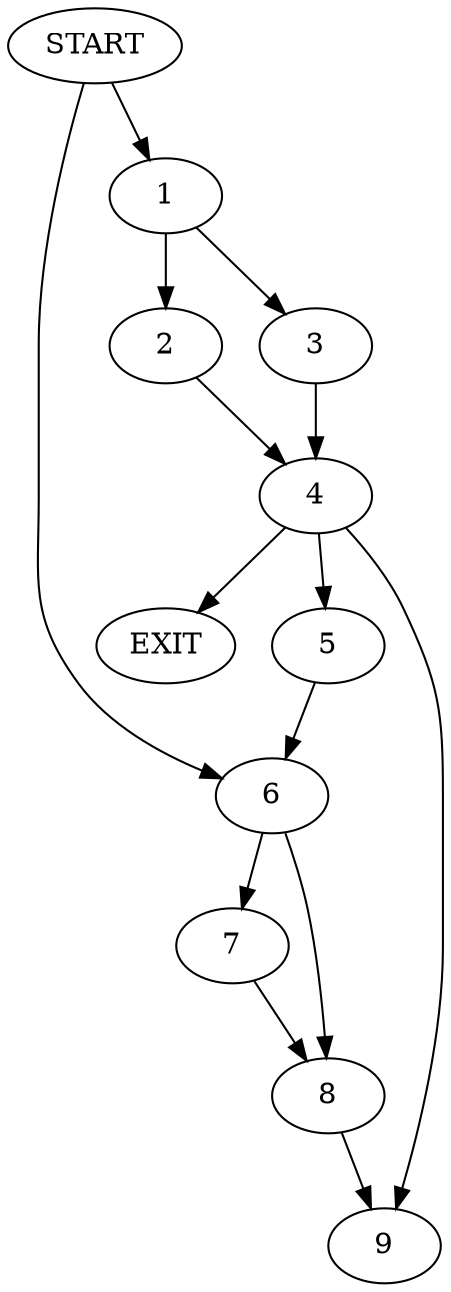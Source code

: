 digraph { 
0 [label="START"];
1;
2;
3;
4;
5;
6;
7;
8;
9;
10[label="EXIT"];
0 -> 1;
0 -> 6;
1 -> 2;
1 -> 3;
2 -> 4;
3 -> 4;
4 -> 10;
4 -> 5;
4:s2 -> 9;
5 -> 6;
6 -> 7;
6 -> 8;
7 -> 8;
8 -> 9;
}
